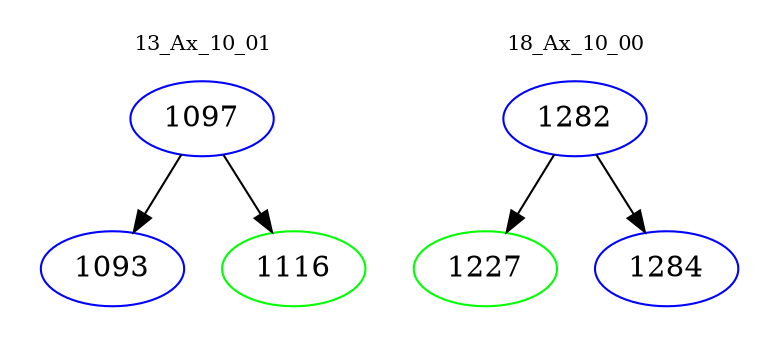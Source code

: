 digraph{
subgraph cluster_0 {
color = white
label = "13_Ax_10_01";
fontsize=10;
T0_1097 [label="1097", color="blue"]
T0_1097 -> T0_1093 [color="black"]
T0_1093 [label="1093", color="blue"]
T0_1097 -> T0_1116 [color="black"]
T0_1116 [label="1116", color="green"]
}
subgraph cluster_1 {
color = white
label = "18_Ax_10_00";
fontsize=10;
T1_1282 [label="1282", color="blue"]
T1_1282 -> T1_1227 [color="black"]
T1_1227 [label="1227", color="green"]
T1_1282 -> T1_1284 [color="black"]
T1_1284 [label="1284", color="blue"]
}
}
